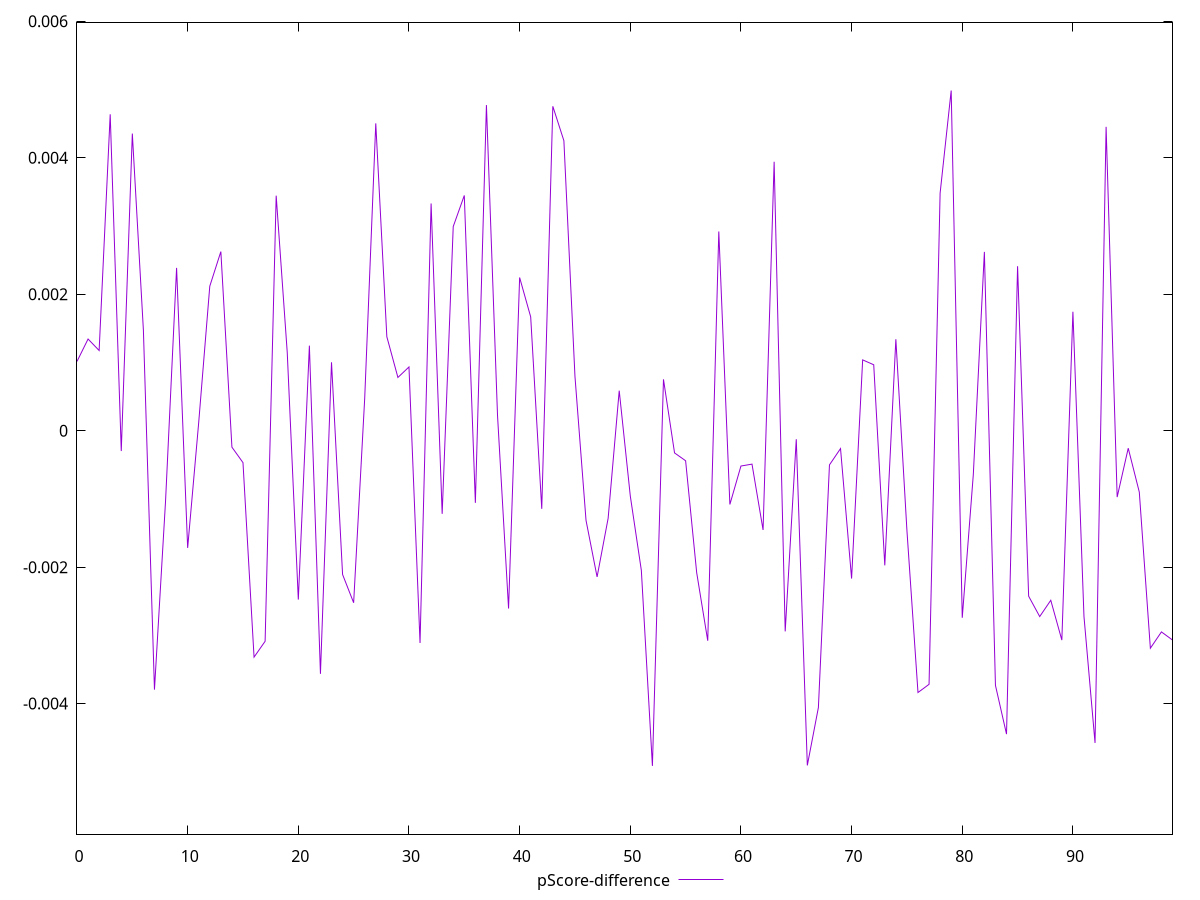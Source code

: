 reset

$pScoreDifference <<EOF
0 0.0010149873913301022
1 0.0013432365526251377
2 0.00117459111455398
3 0.004637114801464226
4 -0.00029837320951797697
5 0.00435400767956029
6 0.0014719905840584468
7 -0.0037958642201239012
8 -0.0010378734232023845
9 0.0023854963663126894
10 -0.0017182110614053503
11 0.0001227382965784951
12 0.0021176485324410077
13 0.0026244472096258464
14 -0.0002417901799667277
15 -0.00046840599500330704
16 -0.003319075877306843
17 -0.003086789094482567
18 0.0034442544895697536
19 0.0011443574199193618
20 -0.0024753918384468054
21 0.0012462582155648994
22 -0.0035642178104162703
23 0.0010017103954577111
24 -0.002107665053517449
25 -0.0025221350309574397
26 0.0004744526203601662
27 0.004503892351916283
28 0.0013765939036904928
29 0.0007798692003440078
30 0.0009337491813894427
31 -0.0031117728981995274
32 0.0033294129454616295
33 -0.0012193550944372689
34 0.0029915499150324765
35 0.0034475687816769574
36 -0.0010583308731078045
37 0.004771632250880509
38 0.00023092496021570597
39 -0.002606331610412682
40 0.0022444999868460602
41 0.001667158666944224
42 -0.0011461097741976012
43 0.004754013200947926
44 0.004249554964463886
45 0.00079811628926163
46 -0.0013145482804810538
47 -0.0021435384825521098
48 -0.0012832114315601828
49 0.0005862758876439278
50 -0.0009558309755259842
51 -0.0020477155930866964
52 -0.004913247119205377
53 0.0007519841706837838
54 -0.000326323757396052
55 -0.00044105103762914766
56 -0.00208040953986266
57 -0.0030787619634852215
58 0.0029194679864148476
59 -0.0010814244821064634
60 -0.0005183067389726848
61 -0.0004903704353331761
62 -0.0014552433294101608
63 0.003940887406317151
64 -0.0029418927156183994
65 -0.00012578740567348312
66 -0.004906041096509384
67 -0.004057210080906204
68 -0.0005017129614320881
69 -0.0002625471529701384
70 -0.0021674095328205745
71 0.0010376114168745287
72 0.0009655187125703346
73 -0.001974301447434268
74 0.001340095675112507
75 -0.0014621764638207413
76 -0.003837683041483242
77 -0.0037174698247739446
78 0.0034811323021781693
79 0.004985125083931341
80 -0.0027422680401787414
81 -0.0006426433390680497
82 0.0026199755045722695
83 -0.0037326217782565063
84 -0.004447556630466032
85 0.0024100812359033608
86 -0.002426097883250433
87 -0.0027244114140436704
88 -0.002485856812429743
89 -0.0030692623738182157
90 0.0017428074687980688
91 -0.0027224679904795934
92 -0.00457672065464354
93 0.0044533384297560374
94 -0.0009734607454351396
95 -0.0002569815406114895
96 -0.0009002838525313805
97 -0.0031885172616530344
98 -0.0029495029323589605
99 -0.003068393315117657
EOF

set key outside below
set xrange [0:99]
set yrange [-0.005913247119205377:0.005985125083931341]
set trange [-0.005913247119205377:0.005985125083931341]
set terminal svg size 640, 500 enhanced background rgb 'white'
set output "report_00015_2021-02-09T16-11-33.973Z/bootup-time/samples/pages+cached+noadtech+nomedia+nocss/pScore-difference/values.svg"

plot $pScoreDifference title "pScore-difference" with line

reset

